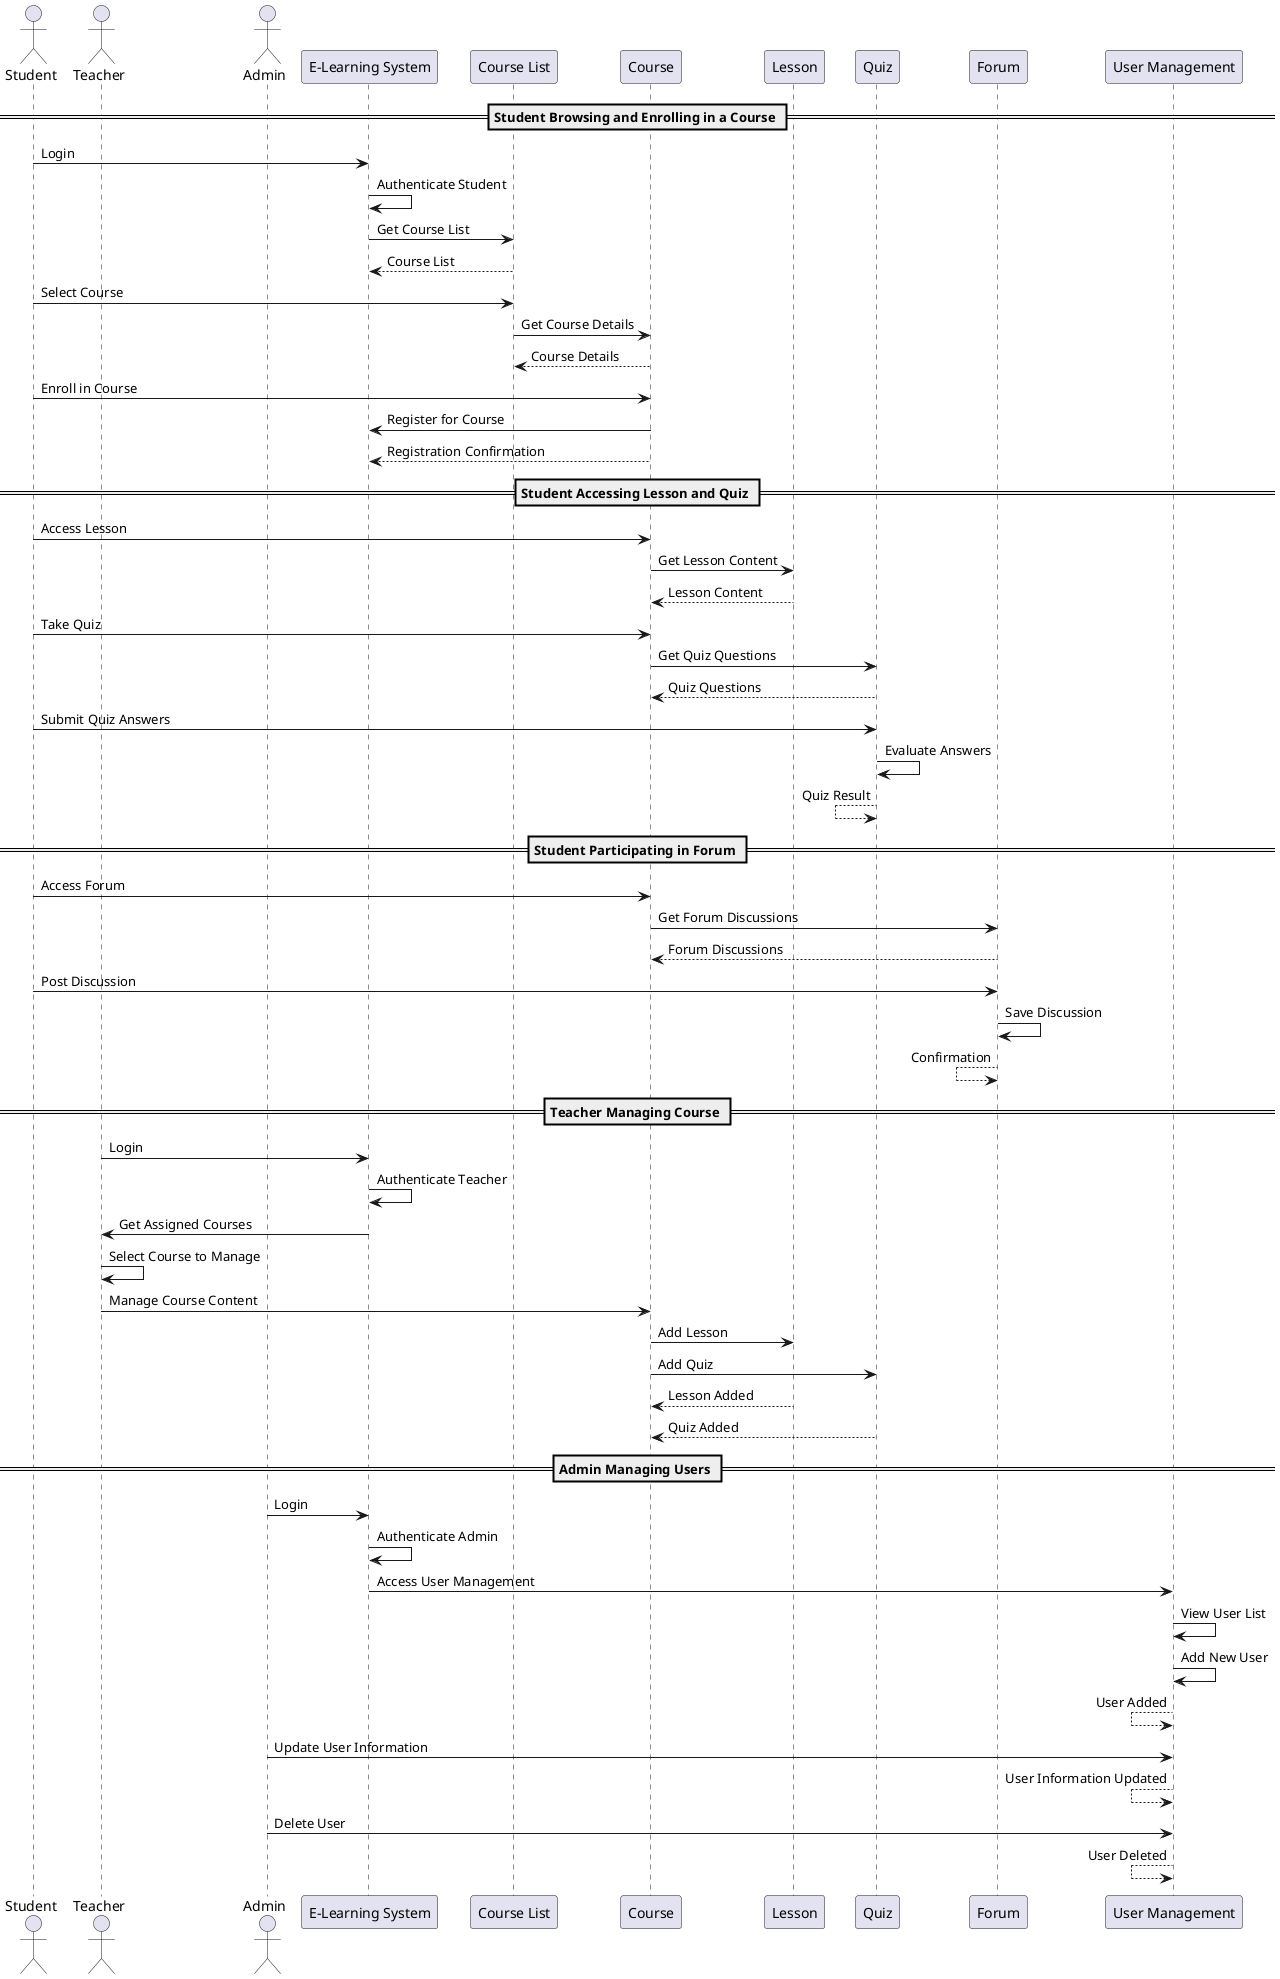 @startuml
actor Student
actor Teacher
actor Admin
participant "E-Learning System" as ELS
participant "Course List" as CL
participant "Course" as C
participant "Lesson" as L
participant "Quiz" as Q
participant "Forum" as F
participant "User Management" as UM

== Student Browsing and Enrolling in a Course ==
Student -> ELS: Login
ELS -> ELS: Authenticate Student
ELS -> CL: Get Course List
ELS <-- CL: Course List
Student -> CL: Select Course
CL -> C: Get Course Details
CL <-- C: Course Details
Student -> C: Enroll in Course
C -> ELS: Register for Course
ELS <-- C: Registration Confirmation

== Student Accessing Lesson and Quiz ==
Student -> C: Access Lesson
C -> L: Get Lesson Content
C <-- L: Lesson Content
Student -> C: Take Quiz
C -> Q: Get Quiz Questions
C <-- Q: Quiz Questions
Student -> Q: Submit Quiz Answers
Q -> Q: Evaluate Answers
Q <-- Q: Quiz Result

== Student Participating in Forum ==
Student -> C: Access Forum
C -> F: Get Forum Discussions
C <-- F: Forum Discussions
Student -> F: Post Discussion
F -> F: Save Discussion
F <-- F: Confirmation

== Teacher Managing Course ==
Teacher -> ELS: Login
ELS -> ELS: Authenticate Teacher
ELS -> Teacher: Get Assigned Courses
Teacher -> Teacher: Select Course to Manage
Teacher -> C: Manage Course Content
C -> L: Add Lesson
C -> Q: Add Quiz
C <-- L: Lesson Added
C <-- Q: Quiz Added

== Admin Managing Users ==
Admin -> ELS: Login
ELS -> ELS: Authenticate Admin
ELS -> UM: Access User Management
UM -> UM: View User List
UM -> UM: Add New User
UM <-- UM: User Added
Admin -> UM: Update User Information
UM <-- UM: User Information Updated
Admin -> UM: Delete User
UM <-- UM: User Deleted
@enduml
